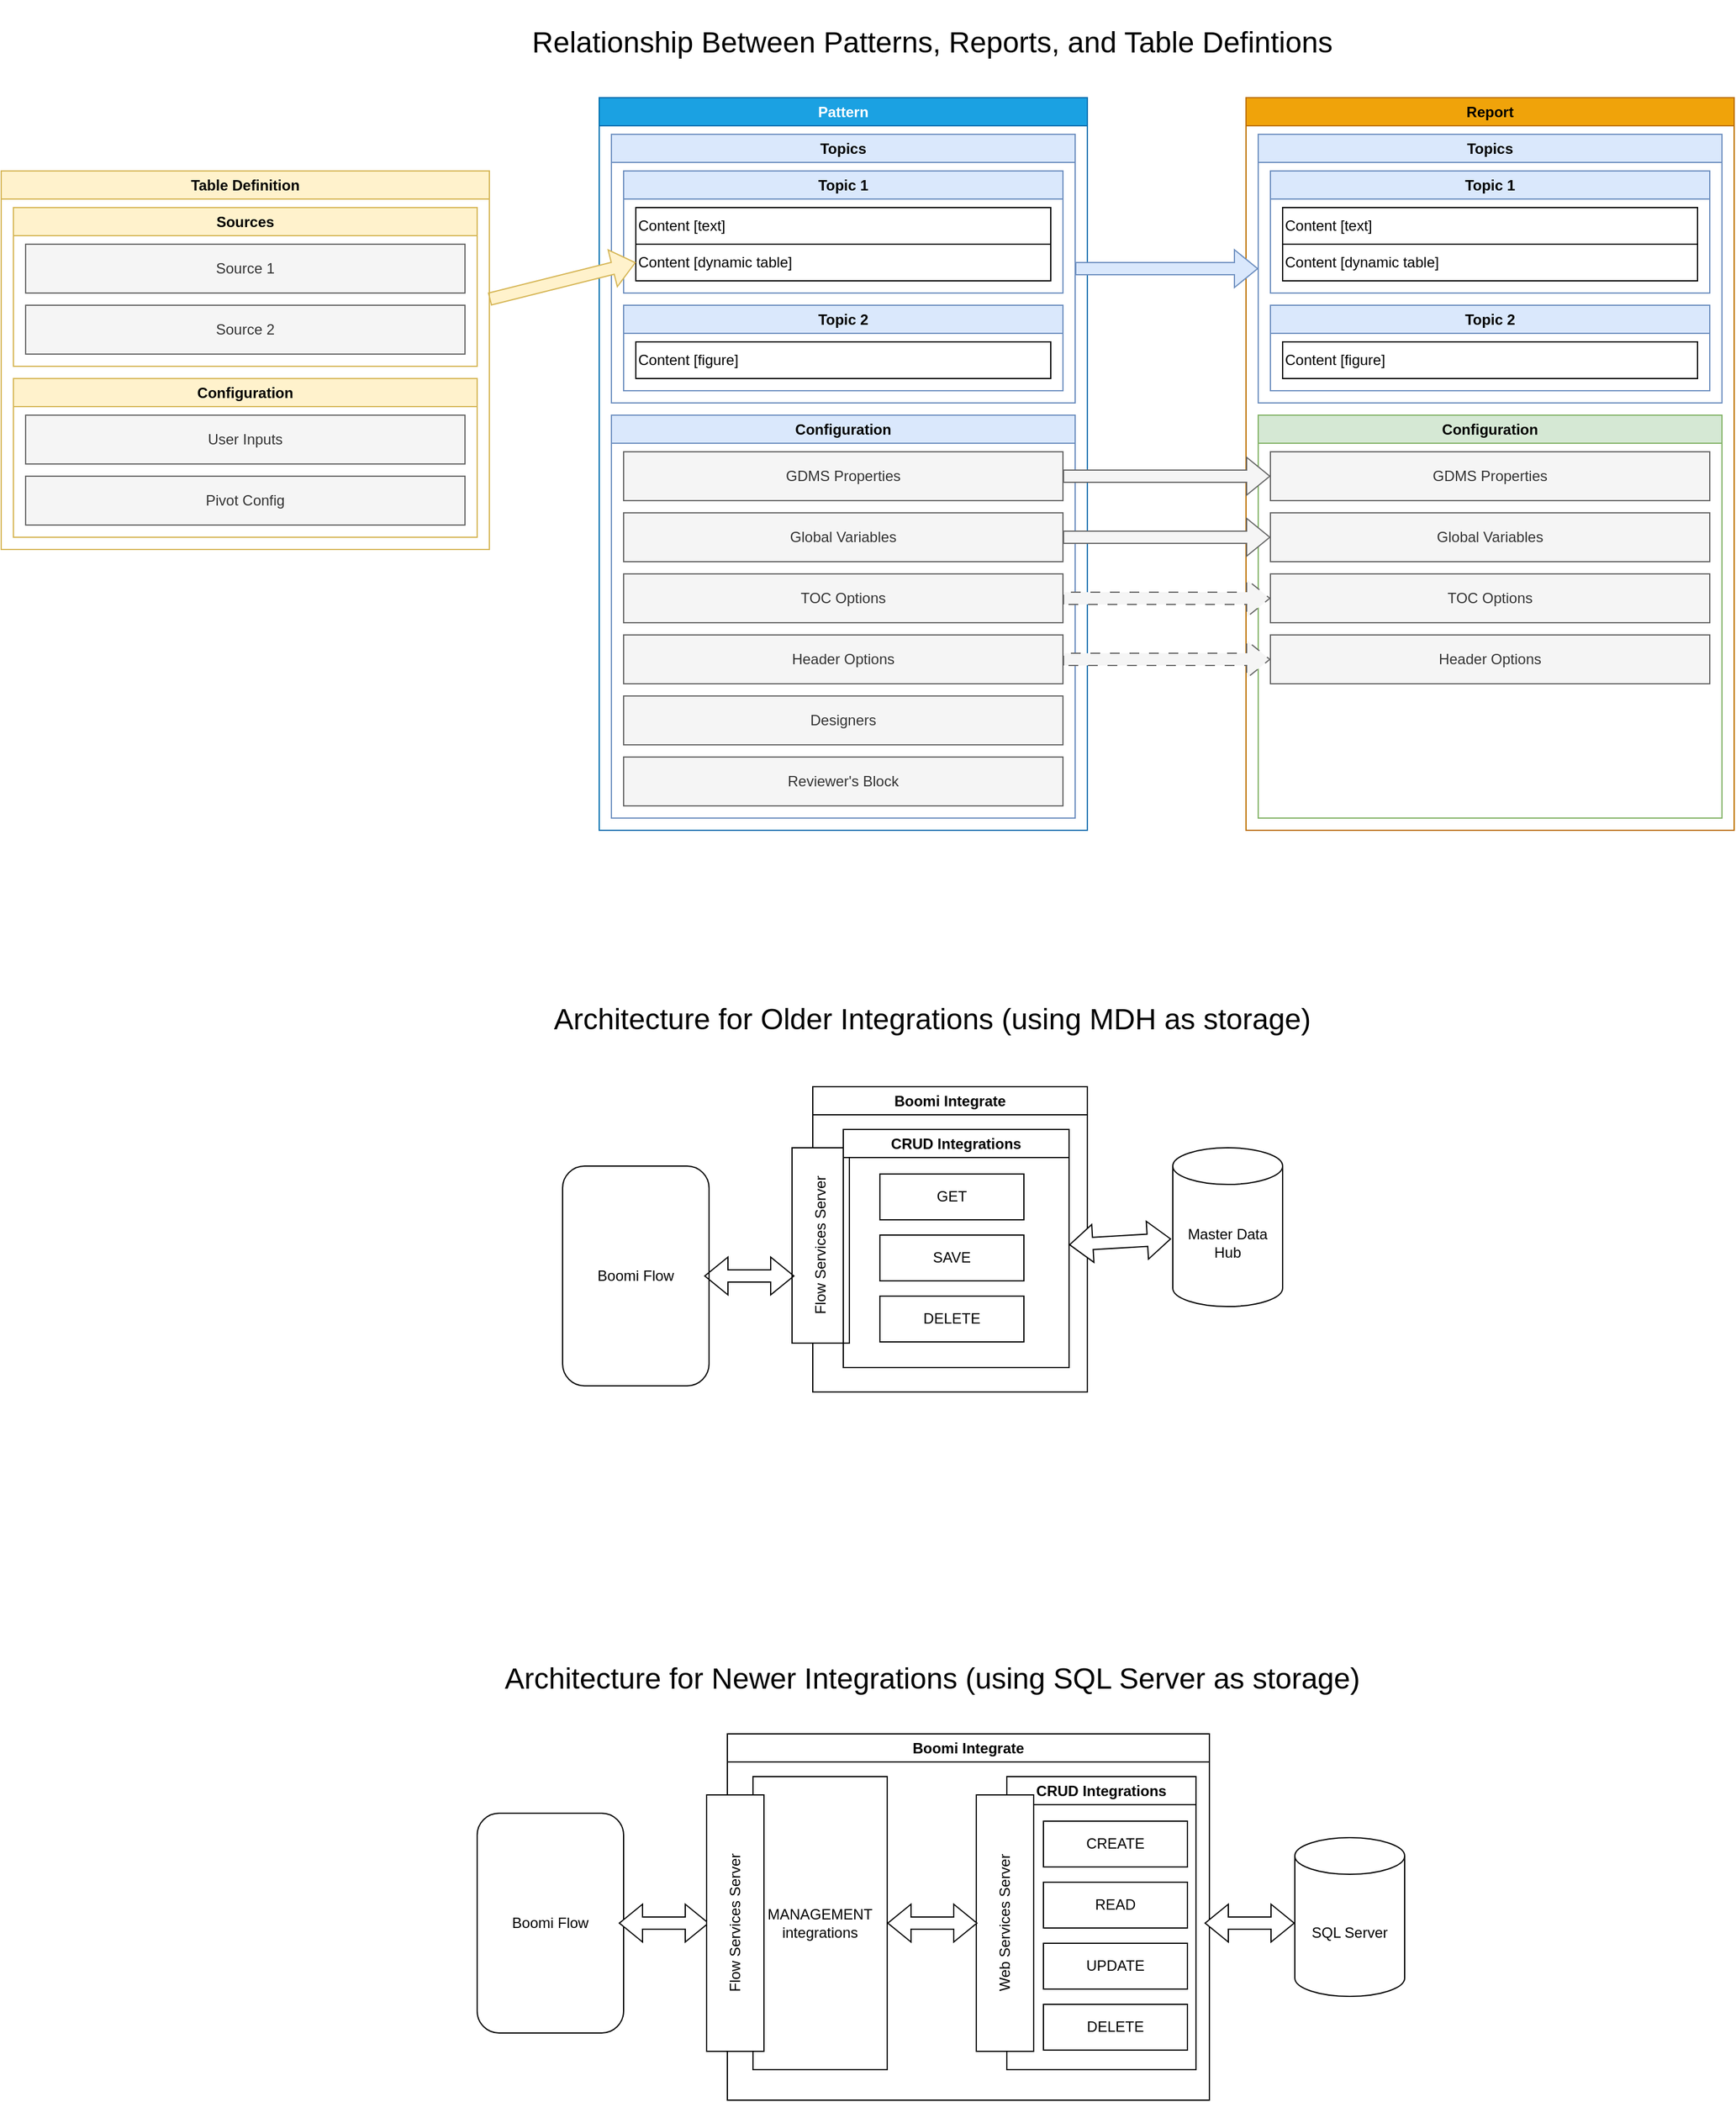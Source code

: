 <mxfile version="24.6.5" type="github">
  <diagram id="prtHgNgQTEPvFCAcTncT" name="Page-1">
    <mxGraphModel dx="1735" dy="1225" grid="1" gridSize="10" guides="1" tooltips="1" connect="1" arrows="1" fold="1" page="1" pageScale="1" pageWidth="827" pageHeight="1169" math="0" shadow="0">
      <root>
        <mxCell id="0" />
        <mxCell id="1" parent="0" />
        <mxCell id="rH-XyTWtAwkpwKr8b9kJ-61" value="Boomi Integrate" style="swimlane;whiteSpace=wrap;html=1;" vertex="1" parent="1">
          <mxGeometry x="735" y="940" width="225" height="250" as="geometry">
            <mxRectangle x="515" y="780" width="130" height="30" as="alternateBounds" />
          </mxGeometry>
        </mxCell>
        <mxCell id="rH-XyTWtAwkpwKr8b9kJ-49" value="Flow Services Server" style="rounded=0;whiteSpace=wrap;html=1;horizontal=0;" vertex="1" parent="rH-XyTWtAwkpwKr8b9kJ-61">
          <mxGeometry x="-17" y="50" width="47" height="160" as="geometry" />
        </mxCell>
        <mxCell id="rH-XyTWtAwkpwKr8b9kJ-77" value="CRUD Integrations" style="swimlane;whiteSpace=wrap;html=1;" vertex="1" parent="rH-XyTWtAwkpwKr8b9kJ-61">
          <mxGeometry x="25" y="35" width="185" height="195" as="geometry">
            <mxRectangle x="190" y="35" width="140" height="30" as="alternateBounds" />
          </mxGeometry>
        </mxCell>
        <mxCell id="rH-XyTWtAwkpwKr8b9kJ-60" value="GET" style="rounded=0;whiteSpace=wrap;html=1;" vertex="1" parent="rH-XyTWtAwkpwKr8b9kJ-77">
          <mxGeometry x="30" y="36.5" width="118" height="37.5" as="geometry" />
        </mxCell>
        <mxCell id="rH-XyTWtAwkpwKr8b9kJ-78" value="SAVE" style="rounded=0;whiteSpace=wrap;html=1;" vertex="1" parent="rH-XyTWtAwkpwKr8b9kJ-77">
          <mxGeometry x="30" y="86.5" width="118" height="37.5" as="geometry" />
        </mxCell>
        <mxCell id="rH-XyTWtAwkpwKr8b9kJ-82" value="DELETE" style="rounded=0;whiteSpace=wrap;html=1;" vertex="1" parent="rH-XyTWtAwkpwKr8b9kJ-77">
          <mxGeometry x="30" y="136.5" width="118" height="37.5" as="geometry" />
        </mxCell>
        <mxCell id="rH-XyTWtAwkpwKr8b9kJ-72" value="" style="shape=flexArrow;endArrow=classic;startArrow=classic;html=1;rounded=0;exitX=1;exitY=0.5;exitDx=0;exitDy=0;entryX=-0.015;entryY=0.574;entryDx=0;entryDy=0;entryPerimeter=0;fillColor=default;" edge="1" parent="rH-XyTWtAwkpwKr8b9kJ-61" target="rH-XyTWtAwkpwKr8b9kJ-48">
          <mxGeometry width="100" height="100" relative="1" as="geometry">
            <mxPoint x="210" y="129.47" as="sourcePoint" />
            <mxPoint x="264" y="129.47" as="targetPoint" />
          </mxGeometry>
        </mxCell>
        <mxCell id="PWQ_n-_kXRo58elghRLx-7" value="Pattern" style="swimlane;whiteSpace=wrap;html=1;fillColor=#1ba1e2;strokeColor=#006EAF;fontColor=#ffffff;" parent="1" vertex="1">
          <mxGeometry x="560" y="130" width="400" height="600" as="geometry">
            <mxRectangle x="60" y="190" width="140" height="30" as="alternateBounds" />
          </mxGeometry>
        </mxCell>
        <mxCell id="PWQ_n-_kXRo58elghRLx-9" value="Topics" style="swimlane;whiteSpace=wrap;html=1;fillColor=#dae8fc;strokeColor=#6c8ebf;" parent="PWQ_n-_kXRo58elghRLx-7" vertex="1">
          <mxGeometry x="10" y="30" width="380" height="220" as="geometry" />
        </mxCell>
        <mxCell id="rH-XyTWtAwkpwKr8b9kJ-16" value="Topic 1" style="swimlane;whiteSpace=wrap;html=1;fillColor=#dae8fc;strokeColor=#6c8ebf;fillStyle=solid;" vertex="1" parent="PWQ_n-_kXRo58elghRLx-9">
          <mxGeometry x="10" y="30" width="360" height="100" as="geometry" />
        </mxCell>
        <mxCell id="rH-XyTWtAwkpwKr8b9kJ-29" value="Content [text]" style="rounded=0;whiteSpace=wrap;html=1;align=left;" vertex="1" parent="rH-XyTWtAwkpwKr8b9kJ-16">
          <mxGeometry x="10" y="30" width="340" height="30" as="geometry" />
        </mxCell>
        <mxCell id="rH-XyTWtAwkpwKr8b9kJ-33" value="Content [dynamic table]" style="rounded=0;whiteSpace=wrap;html=1;align=left;" vertex="1" parent="rH-XyTWtAwkpwKr8b9kJ-16">
          <mxGeometry x="10" y="60" width="340" height="30" as="geometry" />
        </mxCell>
        <mxCell id="rH-XyTWtAwkpwKr8b9kJ-30" value="Topic 2" style="swimlane;whiteSpace=wrap;html=1;fillColor=#dae8fc;strokeColor=#6c8ebf;" vertex="1" parent="PWQ_n-_kXRo58elghRLx-9">
          <mxGeometry x="10" y="140" width="360" height="70" as="geometry" />
        </mxCell>
        <mxCell id="PWQ_n-_kXRo58elghRLx-11" value="Configuration" style="swimlane;whiteSpace=wrap;html=1;fillColor=#dae8fc;strokeColor=#6c8ebf;" parent="PWQ_n-_kXRo58elghRLx-7" vertex="1">
          <mxGeometry x="10" y="260" width="380" height="330" as="geometry">
            <mxRectangle x="10" y="220" width="110" height="30" as="alternateBounds" />
          </mxGeometry>
        </mxCell>
        <mxCell id="PWQ_n-_kXRo58elghRLx-15" value="TOC Options" style="rounded=0;whiteSpace=wrap;html=1;fillColor=#f5f5f5;fontColor=#333333;strokeColor=#666666;" parent="PWQ_n-_kXRo58elghRLx-11" vertex="1">
          <mxGeometry x="10" y="130" width="360" height="40" as="geometry" />
        </mxCell>
        <mxCell id="PWQ_n-_kXRo58elghRLx-16" value="Global Variables" style="rounded=0;whiteSpace=wrap;html=1;fillColor=#f5f5f5;fontColor=#333333;strokeColor=#666666;" parent="PWQ_n-_kXRo58elghRLx-11" vertex="1">
          <mxGeometry x="10" y="80" width="360" height="40" as="geometry" />
        </mxCell>
        <mxCell id="PWQ_n-_kXRo58elghRLx-17" value="Designers" style="rounded=0;whiteSpace=wrap;html=1;fillColor=#f5f5f5;fontColor=#333333;strokeColor=#666666;" parent="PWQ_n-_kXRo58elghRLx-11" vertex="1">
          <mxGeometry x="10" y="230" width="360" height="40" as="geometry" />
        </mxCell>
        <mxCell id="PWQ_n-_kXRo58elghRLx-18" value="Reviewer&#39;s Block" style="rounded=0;whiteSpace=wrap;html=1;fillColor=#f5f5f5;fontColor=#333333;strokeColor=#666666;" parent="PWQ_n-_kXRo58elghRLx-11" vertex="1">
          <mxGeometry x="10" y="280" width="360" height="40" as="geometry" />
        </mxCell>
        <mxCell id="PWQ_n-_kXRo58elghRLx-23" value="GDMS Properties" style="rounded=0;whiteSpace=wrap;html=1;fillColor=#f5f5f5;fontColor=#333333;strokeColor=#666666;" parent="PWQ_n-_kXRo58elghRLx-11" vertex="1">
          <mxGeometry x="10" y="30" width="360" height="40" as="geometry" />
        </mxCell>
        <mxCell id="PWQ_n-_kXRo58elghRLx-41" value="Header Options" style="rounded=0;whiteSpace=wrap;html=1;fillColor=#f5f5f5;fontColor=#333333;strokeColor=#666666;" parent="PWQ_n-_kXRo58elghRLx-11" vertex="1">
          <mxGeometry x="10" y="180" width="360" height="40" as="geometry" />
        </mxCell>
        <mxCell id="PWQ_n-_kXRo58elghRLx-24" value="Report" style="swimlane;whiteSpace=wrap;html=1;fillColor=#f0a30a;strokeColor=#BD7000;fontColor=#000000;" parent="1" vertex="1">
          <mxGeometry x="1090" y="130" width="400" height="600" as="geometry">
            <mxRectangle x="60" y="190" width="140" height="30" as="alternateBounds" />
          </mxGeometry>
        </mxCell>
        <mxCell id="PWQ_n-_kXRo58elghRLx-27" value="Configuration" style="swimlane;whiteSpace=wrap;html=1;fillColor=#d5e8d4;strokeColor=#82b366;" parent="PWQ_n-_kXRo58elghRLx-24" vertex="1">
          <mxGeometry x="10" y="260" width="380" height="330" as="geometry">
            <mxRectangle x="10" y="220" width="110" height="30" as="alternateBounds" />
          </mxGeometry>
        </mxCell>
        <mxCell id="PWQ_n-_kXRo58elghRLx-28" value="TOC Options" style="rounded=0;whiteSpace=wrap;html=1;fillColor=#f5f5f5;fontColor=#333333;strokeColor=#666666;" parent="PWQ_n-_kXRo58elghRLx-27" vertex="1">
          <mxGeometry x="10" y="130" width="360" height="40" as="geometry" />
        </mxCell>
        <mxCell id="PWQ_n-_kXRo58elghRLx-29" value="Global Variables" style="rounded=0;whiteSpace=wrap;html=1;fillColor=#f5f5f5;fontColor=#333333;strokeColor=#666666;" parent="PWQ_n-_kXRo58elghRLx-27" vertex="1">
          <mxGeometry x="10" y="80" width="360" height="40" as="geometry" />
        </mxCell>
        <mxCell id="PWQ_n-_kXRo58elghRLx-32" value="GDMS Properties" style="rounded=0;whiteSpace=wrap;html=1;fillColor=#f5f5f5;fontColor=#333333;strokeColor=#666666;" parent="PWQ_n-_kXRo58elghRLx-27" vertex="1">
          <mxGeometry x="10" y="30" width="360" height="40" as="geometry" />
        </mxCell>
        <mxCell id="PWQ_n-_kXRo58elghRLx-42" value="Header Options" style="rounded=0;whiteSpace=wrap;html=1;fillColor=#f5f5f5;fontColor=#333333;strokeColor=#666666;" parent="PWQ_n-_kXRo58elghRLx-27" vertex="1">
          <mxGeometry x="10" y="180" width="360" height="40" as="geometry" />
        </mxCell>
        <mxCell id="PWQ_n-_kXRo58elghRLx-33" style="rounded=0;orthogonalLoop=1;jettySize=auto;html=1;exitX=1;exitY=0.5;exitDx=0;exitDy=0;entryX=0;entryY=0.5;entryDx=0;entryDy=0;shape=flexArrow;fillColor=#dae8fc;strokeColor=#6c8ebf;" parent="1" source="PWQ_n-_kXRo58elghRLx-9" edge="1">
          <mxGeometry relative="1" as="geometry">
            <mxPoint x="1100" y="270" as="targetPoint" />
          </mxGeometry>
        </mxCell>
        <mxCell id="PWQ_n-_kXRo58elghRLx-34" style="rounded=0;orthogonalLoop=1;jettySize=auto;html=1;entryX=0;entryY=0.5;entryDx=0;entryDy=0;shape=flexArrow;fillColor=#f5f5f5;strokeColor=#666666;" parent="1" source="PWQ_n-_kXRo58elghRLx-23" target="PWQ_n-_kXRo58elghRLx-32" edge="1">
          <mxGeometry relative="1" as="geometry" />
        </mxCell>
        <mxCell id="PWQ_n-_kXRo58elghRLx-44" style="edgeStyle=orthogonalEdgeStyle;rounded=0;orthogonalLoop=1;jettySize=auto;html=1;entryX=0;entryY=0.5;entryDx=0;entryDy=0;fillColor=#f5f5f5;strokeColor=#666666;shape=flexArrow;" parent="1" source="PWQ_n-_kXRo58elghRLx-16" target="PWQ_n-_kXRo58elghRLx-29" edge="1">
          <mxGeometry relative="1" as="geometry" />
        </mxCell>
        <mxCell id="PWQ_n-_kXRo58elghRLx-45" style="rounded=0;orthogonalLoop=1;jettySize=auto;html=1;entryX=0;entryY=0.5;entryDx=0;entryDy=0;shape=flexArrow;dashed=1;dashPattern=8 8;fillColor=#f5f5f5;strokeColor=#666666;" parent="1" source="PWQ_n-_kXRo58elghRLx-15" target="PWQ_n-_kXRo58elghRLx-28" edge="1">
          <mxGeometry relative="1" as="geometry" />
        </mxCell>
        <mxCell id="PWQ_n-_kXRo58elghRLx-46" style="rounded=0;orthogonalLoop=1;jettySize=auto;html=1;entryX=0;entryY=0.5;entryDx=0;entryDy=0;shape=flexArrow;dashed=1;dashPattern=8 8;fillColor=#f5f5f5;strokeColor=#666666;" parent="1" source="PWQ_n-_kXRo58elghRLx-41" target="PWQ_n-_kXRo58elghRLx-42" edge="1">
          <mxGeometry relative="1" as="geometry" />
        </mxCell>
        <mxCell id="rH-XyTWtAwkpwKr8b9kJ-35" style="rounded=0;orthogonalLoop=1;jettySize=auto;html=1;entryX=0;entryY=0.5;entryDx=0;entryDy=0;shape=flexArrow;fillColor=#fff2cc;strokeColor=#d6b656;" edge="1" parent="1" source="rH-XyTWtAwkpwKr8b9kJ-1" target="rH-XyTWtAwkpwKr8b9kJ-33">
          <mxGeometry relative="1" as="geometry" />
        </mxCell>
        <mxCell id="rH-XyTWtAwkpwKr8b9kJ-1" value="Table Definition" style="swimlane;whiteSpace=wrap;html=1;fillColor=#fff2cc;strokeColor=#d6b656;" vertex="1" parent="1">
          <mxGeometry x="70" y="190" width="400" height="310" as="geometry">
            <mxRectangle x="60" y="190" width="140" height="30" as="alternateBounds" />
          </mxGeometry>
        </mxCell>
        <mxCell id="rH-XyTWtAwkpwKr8b9kJ-2" value="Sources" style="swimlane;whiteSpace=wrap;html=1;fillColor=#fff2cc;strokeColor=#d6b656;" vertex="1" parent="rH-XyTWtAwkpwKr8b9kJ-1">
          <mxGeometry x="10" y="30" width="380" height="130" as="geometry" />
        </mxCell>
        <mxCell id="rH-XyTWtAwkpwKr8b9kJ-11" value="Source 2" style="rounded=0;whiteSpace=wrap;html=1;fillColor=#f5f5f5;fontColor=#333333;strokeColor=#666666;" vertex="1" parent="rH-XyTWtAwkpwKr8b9kJ-2">
          <mxGeometry x="10" y="80" width="360" height="40" as="geometry" />
        </mxCell>
        <mxCell id="rH-XyTWtAwkpwKr8b9kJ-12" value="Source 1" style="rounded=0;whiteSpace=wrap;html=1;fillColor=#f5f5f5;fontColor=#333333;strokeColor=#666666;" vertex="1" parent="rH-XyTWtAwkpwKr8b9kJ-2">
          <mxGeometry x="10" y="30" width="360" height="40" as="geometry" />
        </mxCell>
        <mxCell id="rH-XyTWtAwkpwKr8b9kJ-4" value="Configuration" style="swimlane;whiteSpace=wrap;html=1;fillColor=#fff2cc;strokeColor=#d6b656;" vertex="1" parent="rH-XyTWtAwkpwKr8b9kJ-1">
          <mxGeometry x="10" y="170" width="380" height="130" as="geometry">
            <mxRectangle x="10" y="220" width="110" height="30" as="alternateBounds" />
          </mxGeometry>
        </mxCell>
        <mxCell id="rH-XyTWtAwkpwKr8b9kJ-6" value="Pivot Config" style="rounded=0;whiteSpace=wrap;html=1;fillColor=#f5f5f5;fontColor=#333333;strokeColor=#666666;" vertex="1" parent="rH-XyTWtAwkpwKr8b9kJ-4">
          <mxGeometry x="10" y="80" width="360" height="40" as="geometry" />
        </mxCell>
        <mxCell id="rH-XyTWtAwkpwKr8b9kJ-9" value="User Inputs" style="rounded=0;whiteSpace=wrap;html=1;fillColor=#f5f5f5;fontColor=#333333;strokeColor=#666666;" vertex="1" parent="rH-XyTWtAwkpwKr8b9kJ-4">
          <mxGeometry x="10" y="30" width="360" height="40" as="geometry" />
        </mxCell>
        <mxCell id="rH-XyTWtAwkpwKr8b9kJ-34" value="Content [figure]" style="rounded=0;whiteSpace=wrap;html=1;align=left;" vertex="1" parent="1">
          <mxGeometry x="590" y="330" width="340" height="30" as="geometry" />
        </mxCell>
        <mxCell id="rH-XyTWtAwkpwKr8b9kJ-36" value="Topics" style="swimlane;whiteSpace=wrap;html=1;fillColor=#dae8fc;strokeColor=#6c8ebf;" vertex="1" parent="1">
          <mxGeometry x="1100" y="160" width="380" height="220" as="geometry" />
        </mxCell>
        <mxCell id="rH-XyTWtAwkpwKr8b9kJ-37" value="Topic 1" style="swimlane;whiteSpace=wrap;html=1;fillColor=#dae8fc;strokeColor=#6c8ebf;fillStyle=solid;" vertex="1" parent="rH-XyTWtAwkpwKr8b9kJ-36">
          <mxGeometry x="10" y="30" width="360" height="100" as="geometry" />
        </mxCell>
        <mxCell id="rH-XyTWtAwkpwKr8b9kJ-38" value="Content [text]" style="rounded=0;whiteSpace=wrap;html=1;align=left;" vertex="1" parent="rH-XyTWtAwkpwKr8b9kJ-37">
          <mxGeometry x="10" y="30" width="340" height="30" as="geometry" />
        </mxCell>
        <mxCell id="rH-XyTWtAwkpwKr8b9kJ-39" value="Content [dynamic table]" style="rounded=0;whiteSpace=wrap;html=1;align=left;" vertex="1" parent="rH-XyTWtAwkpwKr8b9kJ-37">
          <mxGeometry x="10" y="60" width="340" height="30" as="geometry" />
        </mxCell>
        <mxCell id="rH-XyTWtAwkpwKr8b9kJ-40" value="Topic 2" style="swimlane;whiteSpace=wrap;html=1;fillColor=#dae8fc;strokeColor=#6c8ebf;" vertex="1" parent="rH-XyTWtAwkpwKr8b9kJ-36">
          <mxGeometry x="10" y="140" width="360" height="70" as="geometry" />
        </mxCell>
        <mxCell id="rH-XyTWtAwkpwKr8b9kJ-41" value="Content [figure]" style="rounded=0;whiteSpace=wrap;html=1;align=left;" vertex="1" parent="1">
          <mxGeometry x="1120" y="330" width="340" height="30" as="geometry" />
        </mxCell>
        <mxCell id="rH-XyTWtAwkpwKr8b9kJ-46" value="Boomi&amp;nbsp;&lt;span style=&quot;background-color: initial;&quot;&gt;Flow&lt;/span&gt;" style="rounded=1;whiteSpace=wrap;html=1;fontSize=12;" vertex="1" parent="1">
          <mxGeometry x="530" y="1005" width="120" height="180" as="geometry" />
        </mxCell>
        <mxCell id="rH-XyTWtAwkpwKr8b9kJ-48" value="Master Data Hub" style="shape=cylinder3;whiteSpace=wrap;html=1;boundedLbl=1;backgroundOutline=1;size=15;" vertex="1" parent="1">
          <mxGeometry x="1030" y="990" width="90" height="130" as="geometry" />
        </mxCell>
        <mxCell id="rH-XyTWtAwkpwKr8b9kJ-73" value="" style="shape=flexArrow;endArrow=classic;startArrow=classic;html=1;rounded=0;exitX=1;exitY=0.5;exitDx=0;exitDy=0;" edge="1" parent="1">
          <mxGeometry width="100" height="100" relative="1" as="geometry">
            <mxPoint x="646" y="1095" as="sourcePoint" />
            <mxPoint x="720" y="1095" as="targetPoint" />
          </mxGeometry>
        </mxCell>
        <mxCell id="rH-XyTWtAwkpwKr8b9kJ-84" value="Boomi Integrate" style="swimlane;whiteSpace=wrap;html=1;" vertex="1" parent="1">
          <mxGeometry x="665" y="1470" width="395" height="300" as="geometry">
            <mxRectangle x="515" y="780" width="130" height="30" as="alternateBounds" />
          </mxGeometry>
        </mxCell>
        <mxCell id="rH-XyTWtAwkpwKr8b9kJ-85" value="&lt;div&gt;MANAGEMENT integrations&lt;/div&gt;" style="rounded=0;whiteSpace=wrap;html=1;" vertex="1" parent="rH-XyTWtAwkpwKr8b9kJ-84">
          <mxGeometry x="21" y="35" width="110" height="240" as="geometry" />
        </mxCell>
        <mxCell id="rH-XyTWtAwkpwKr8b9kJ-86" value="Flow Services Server" style="rounded=0;whiteSpace=wrap;html=1;horizontal=0;" vertex="1" parent="rH-XyTWtAwkpwKr8b9kJ-84">
          <mxGeometry x="-17" y="50" width="47" height="210" as="geometry" />
        </mxCell>
        <mxCell id="rH-XyTWtAwkpwKr8b9kJ-87" value="CRUD Integrations" style="swimlane;whiteSpace=wrap;html=1;" vertex="1" parent="rH-XyTWtAwkpwKr8b9kJ-84">
          <mxGeometry x="229" y="35" width="155" height="240" as="geometry">
            <mxRectangle x="190" y="35" width="140" height="30" as="alternateBounds" />
          </mxGeometry>
        </mxCell>
        <mxCell id="rH-XyTWtAwkpwKr8b9kJ-88" value="CREATE" style="rounded=0;whiteSpace=wrap;html=1;" vertex="1" parent="rH-XyTWtAwkpwKr8b9kJ-87">
          <mxGeometry x="30" y="36.5" width="118" height="37.5" as="geometry" />
        </mxCell>
        <mxCell id="rH-XyTWtAwkpwKr8b9kJ-90" value="READ" style="rounded=0;whiteSpace=wrap;html=1;" vertex="1" parent="rH-XyTWtAwkpwKr8b9kJ-87">
          <mxGeometry x="30" y="86.5" width="118" height="37.5" as="geometry" />
        </mxCell>
        <mxCell id="rH-XyTWtAwkpwKr8b9kJ-92" value="UPDATE" style="rounded=0;whiteSpace=wrap;html=1;" vertex="1" parent="rH-XyTWtAwkpwKr8b9kJ-87">
          <mxGeometry x="30" y="136.5" width="118" height="37.5" as="geometry" />
        </mxCell>
        <mxCell id="rH-XyTWtAwkpwKr8b9kJ-94" value="DELETE" style="rounded=0;whiteSpace=wrap;html=1;" vertex="1" parent="rH-XyTWtAwkpwKr8b9kJ-87">
          <mxGeometry x="30" y="186.5" width="118" height="37.5" as="geometry" />
        </mxCell>
        <mxCell id="rH-XyTWtAwkpwKr8b9kJ-102" value="Web Services Server" style="rounded=0;whiteSpace=wrap;html=1;horizontal=0;" vertex="1" parent="rH-XyTWtAwkpwKr8b9kJ-87">
          <mxGeometry x="-25" y="15" width="47" height="210" as="geometry" />
        </mxCell>
        <mxCell id="rH-XyTWtAwkpwKr8b9kJ-99" value="" style="shape=flexArrow;endArrow=classic;startArrow=classic;html=1;rounded=0;exitX=1;exitY=0.5;exitDx=0;exitDy=0;fillColor=default;" edge="1" parent="rH-XyTWtAwkpwKr8b9kJ-84" source="rH-XyTWtAwkpwKr8b9kJ-85">
          <mxGeometry width="100" height="100" relative="1" as="geometry">
            <mxPoint x="136" y="156" as="sourcePoint" />
            <mxPoint x="205" y="155" as="targetPoint" />
          </mxGeometry>
        </mxCell>
        <mxCell id="rH-XyTWtAwkpwKr8b9kJ-96" value="Boomi&amp;nbsp;&lt;span style=&quot;background-color: initial;&quot;&gt;Flow&lt;/span&gt;" style="rounded=1;whiteSpace=wrap;html=1;fontSize=12;" vertex="1" parent="1">
          <mxGeometry x="460" y="1535" width="120" height="180" as="geometry" />
        </mxCell>
        <mxCell id="rH-XyTWtAwkpwKr8b9kJ-97" value="SQL Server" style="shape=cylinder3;whiteSpace=wrap;html=1;boundedLbl=1;backgroundOutline=1;size=15;" vertex="1" parent="1">
          <mxGeometry x="1130" y="1555" width="90" height="130" as="geometry" />
        </mxCell>
        <mxCell id="rH-XyTWtAwkpwKr8b9kJ-100" value="" style="shape=flexArrow;endArrow=classic;startArrow=classic;html=1;rounded=0;exitX=1;exitY=0.5;exitDx=0;exitDy=0;fillColor=default;" edge="1" parent="1">
          <mxGeometry width="100" height="100" relative="1" as="geometry">
            <mxPoint x="576" y="1625" as="sourcePoint" />
            <mxPoint x="650" y="1625" as="targetPoint" />
          </mxGeometry>
        </mxCell>
        <mxCell id="rH-XyTWtAwkpwKr8b9kJ-101" value="Flow Services Server" style="rounded=0;whiteSpace=wrap;html=1;horizontal=0;" vertex="1" parent="1">
          <mxGeometry x="648" y="1520" width="47" height="210" as="geometry" />
        </mxCell>
        <mxCell id="rH-XyTWtAwkpwKr8b9kJ-104" value="" style="shape=flexArrow;endArrow=classic;startArrow=classic;html=1;rounded=0;exitX=1;exitY=0.5;exitDx=0;exitDy=0;fillColor=default;" edge="1" parent="1">
          <mxGeometry width="100" height="100" relative="1" as="geometry">
            <mxPoint x="1056" y="1625" as="sourcePoint" />
            <mxPoint x="1130" y="1625" as="targetPoint" />
          </mxGeometry>
        </mxCell>
        <mxCell id="rH-XyTWtAwkpwKr8b9kJ-105" value="Relationship Between Patterns, Reports, and Table Defintions" style="text;html=1;align=center;verticalAlign=middle;whiteSpace=wrap;rounded=0;fontSize=24;" vertex="1" parent="1">
          <mxGeometry x="467.5" y="50" width="730" height="70" as="geometry" />
        </mxCell>
        <mxCell id="rH-XyTWtAwkpwKr8b9kJ-107" value="Architecture for Older Integrations (using MDH as storage)" style="text;html=1;align=center;verticalAlign=middle;whiteSpace=wrap;rounded=0;fontSize=24;" vertex="1" parent="1">
          <mxGeometry x="467.5" y="850" width="730" height="70" as="geometry" />
        </mxCell>
        <mxCell id="rH-XyTWtAwkpwKr8b9kJ-108" value="Architecture for Newer Integrations (using SQL Server as storage)" style="text;html=1;align=center;verticalAlign=middle;whiteSpace=wrap;rounded=0;fontSize=24;" vertex="1" parent="1">
          <mxGeometry x="467.5" y="1390" width="730" height="70" as="geometry" />
        </mxCell>
      </root>
    </mxGraphModel>
  </diagram>
</mxfile>
